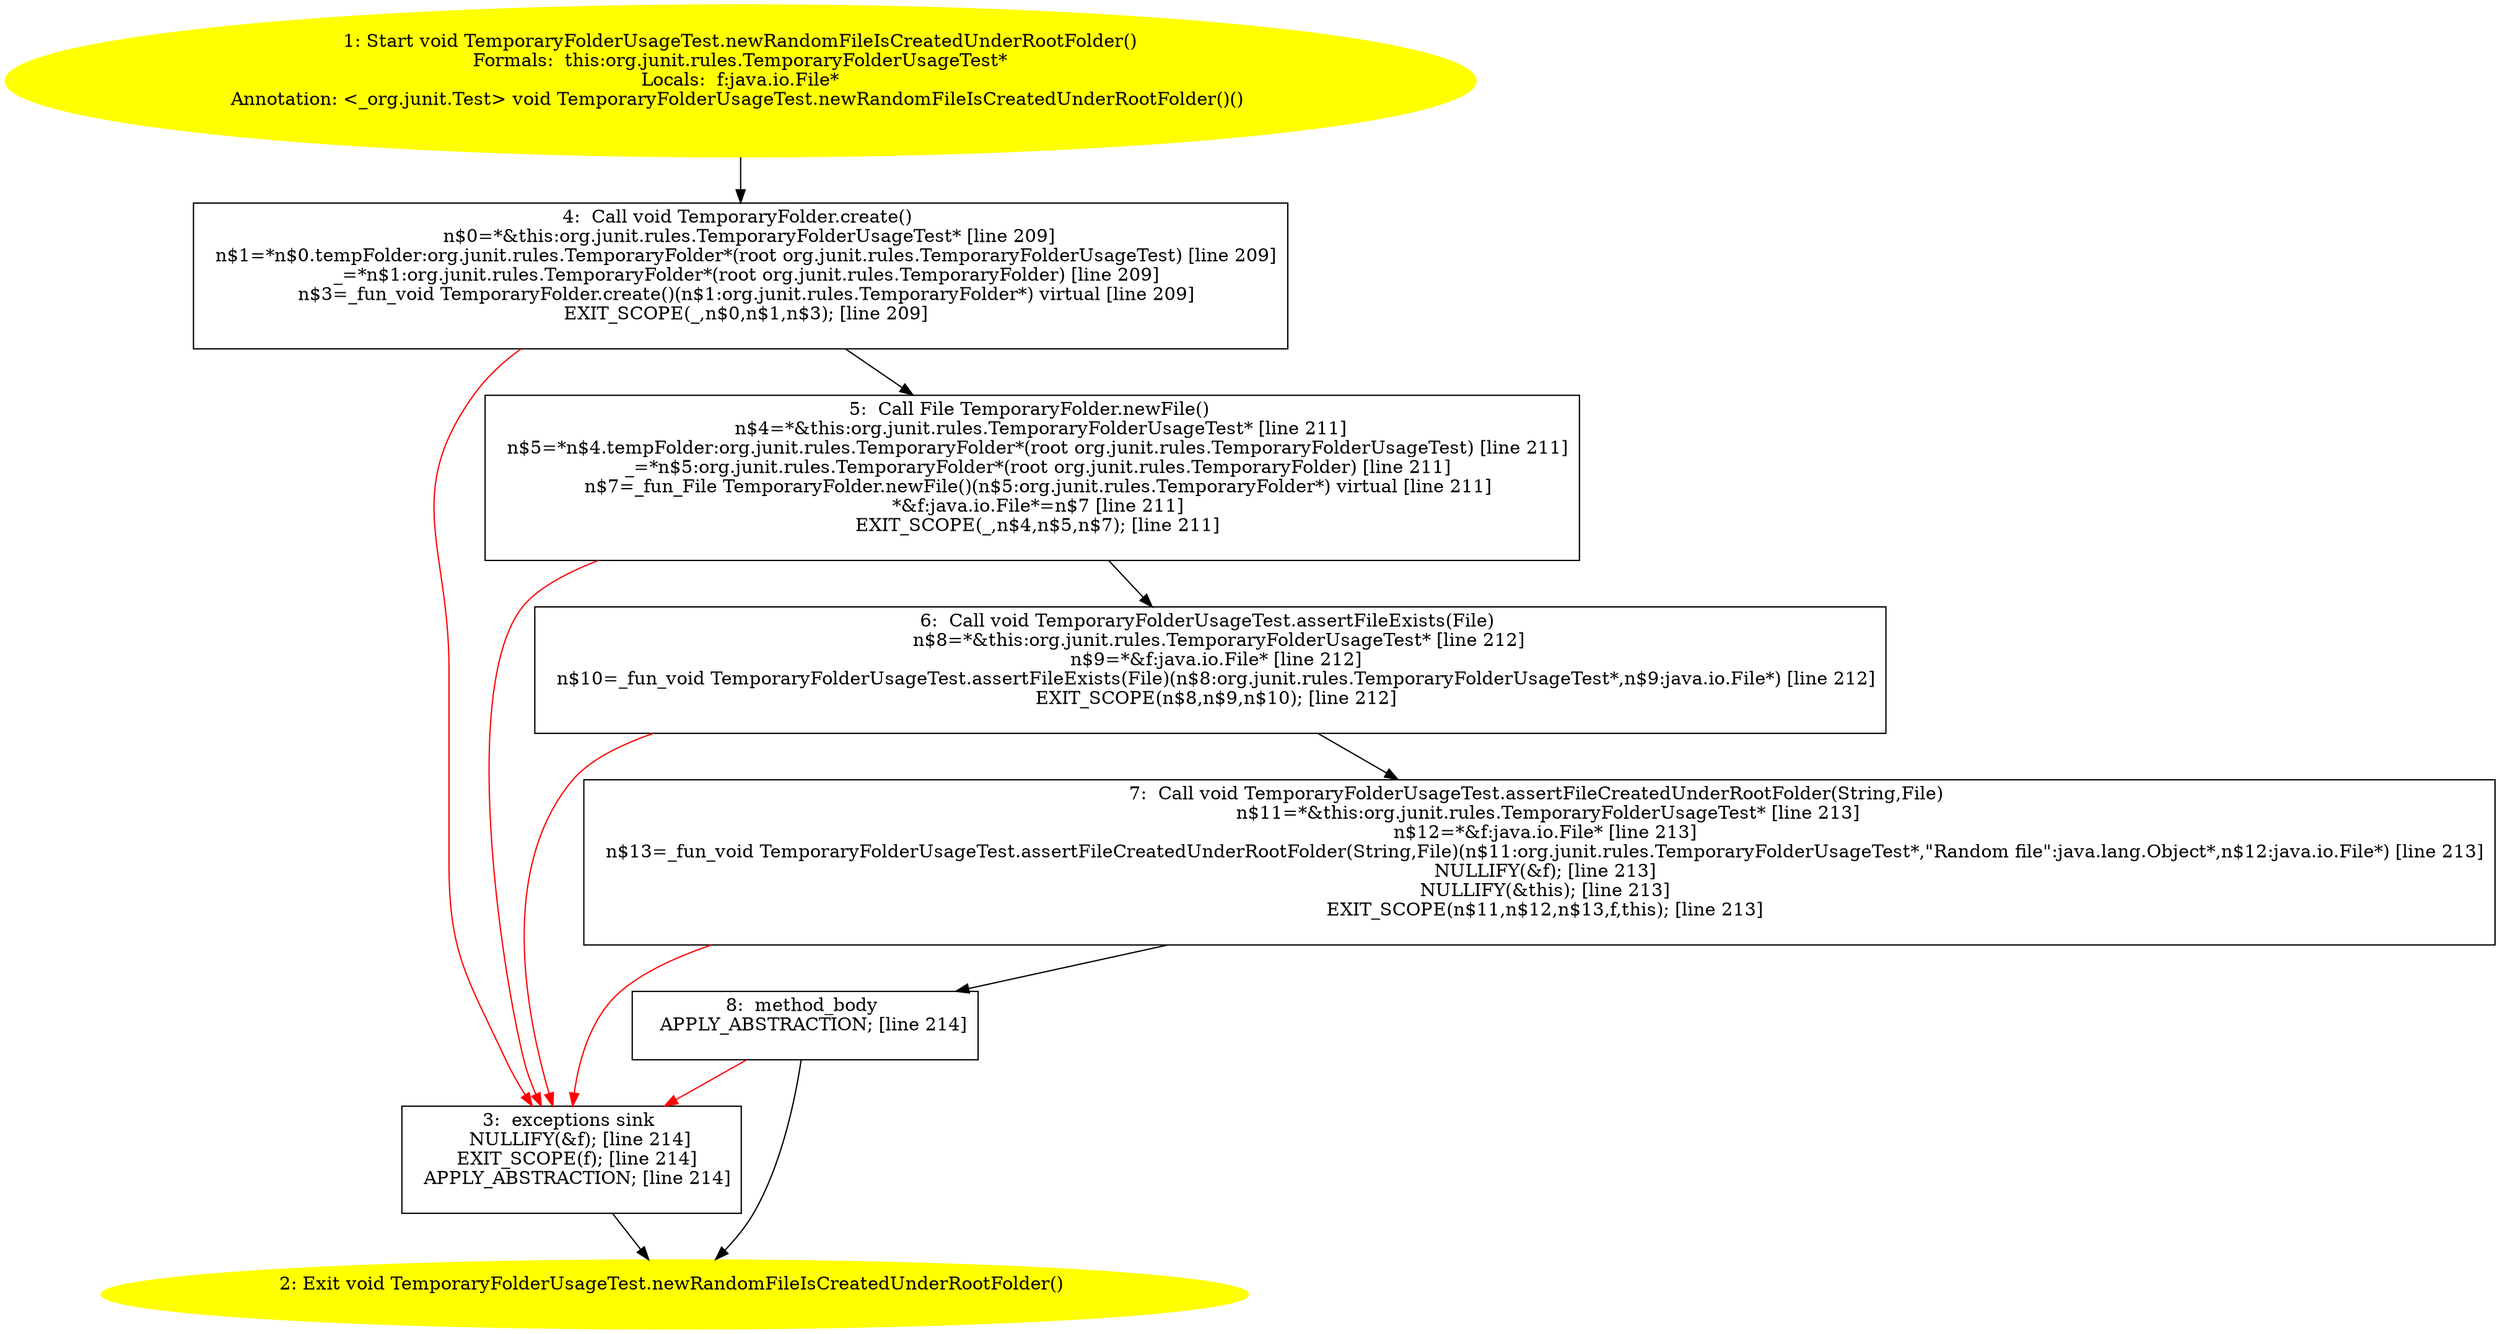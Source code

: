 /* @generated */
digraph cfg {
"org.junit.rules.TemporaryFolderUsageTest.newRandomFileIsCreatedUnderRootFolder():void.b21b4f069de24fd4a74041133b495ae6_1" [label="1: Start void TemporaryFolderUsageTest.newRandomFileIsCreatedUnderRootFolder()\nFormals:  this:org.junit.rules.TemporaryFolderUsageTest*\nLocals:  f:java.io.File*\nAnnotation: <_org.junit.Test> void TemporaryFolderUsageTest.newRandomFileIsCreatedUnderRootFolder()() \n  " color=yellow style=filled]
	

	 "org.junit.rules.TemporaryFolderUsageTest.newRandomFileIsCreatedUnderRootFolder():void.b21b4f069de24fd4a74041133b495ae6_1" -> "org.junit.rules.TemporaryFolderUsageTest.newRandomFileIsCreatedUnderRootFolder():void.b21b4f069de24fd4a74041133b495ae6_4" ;
"org.junit.rules.TemporaryFolderUsageTest.newRandomFileIsCreatedUnderRootFolder():void.b21b4f069de24fd4a74041133b495ae6_2" [label="2: Exit void TemporaryFolderUsageTest.newRandomFileIsCreatedUnderRootFolder() \n  " color=yellow style=filled]
	

"org.junit.rules.TemporaryFolderUsageTest.newRandomFileIsCreatedUnderRootFolder():void.b21b4f069de24fd4a74041133b495ae6_3" [label="3:  exceptions sink \n   NULLIFY(&f); [line 214]\n  EXIT_SCOPE(f); [line 214]\n  APPLY_ABSTRACTION; [line 214]\n " shape="box"]
	

	 "org.junit.rules.TemporaryFolderUsageTest.newRandomFileIsCreatedUnderRootFolder():void.b21b4f069de24fd4a74041133b495ae6_3" -> "org.junit.rules.TemporaryFolderUsageTest.newRandomFileIsCreatedUnderRootFolder():void.b21b4f069de24fd4a74041133b495ae6_2" ;
"org.junit.rules.TemporaryFolderUsageTest.newRandomFileIsCreatedUnderRootFolder():void.b21b4f069de24fd4a74041133b495ae6_4" [label="4:  Call void TemporaryFolder.create() \n   n$0=*&this:org.junit.rules.TemporaryFolderUsageTest* [line 209]\n  n$1=*n$0.tempFolder:org.junit.rules.TemporaryFolder*(root org.junit.rules.TemporaryFolderUsageTest) [line 209]\n  _=*n$1:org.junit.rules.TemporaryFolder*(root org.junit.rules.TemporaryFolder) [line 209]\n  n$3=_fun_void TemporaryFolder.create()(n$1:org.junit.rules.TemporaryFolder*) virtual [line 209]\n  EXIT_SCOPE(_,n$0,n$1,n$3); [line 209]\n " shape="box"]
	

	 "org.junit.rules.TemporaryFolderUsageTest.newRandomFileIsCreatedUnderRootFolder():void.b21b4f069de24fd4a74041133b495ae6_4" -> "org.junit.rules.TemporaryFolderUsageTest.newRandomFileIsCreatedUnderRootFolder():void.b21b4f069de24fd4a74041133b495ae6_5" ;
	 "org.junit.rules.TemporaryFolderUsageTest.newRandomFileIsCreatedUnderRootFolder():void.b21b4f069de24fd4a74041133b495ae6_4" -> "org.junit.rules.TemporaryFolderUsageTest.newRandomFileIsCreatedUnderRootFolder():void.b21b4f069de24fd4a74041133b495ae6_3" [color="red" ];
"org.junit.rules.TemporaryFolderUsageTest.newRandomFileIsCreatedUnderRootFolder():void.b21b4f069de24fd4a74041133b495ae6_5" [label="5:  Call File TemporaryFolder.newFile() \n   n$4=*&this:org.junit.rules.TemporaryFolderUsageTest* [line 211]\n  n$5=*n$4.tempFolder:org.junit.rules.TemporaryFolder*(root org.junit.rules.TemporaryFolderUsageTest) [line 211]\n  _=*n$5:org.junit.rules.TemporaryFolder*(root org.junit.rules.TemporaryFolder) [line 211]\n  n$7=_fun_File TemporaryFolder.newFile()(n$5:org.junit.rules.TemporaryFolder*) virtual [line 211]\n  *&f:java.io.File*=n$7 [line 211]\n  EXIT_SCOPE(_,n$4,n$5,n$7); [line 211]\n " shape="box"]
	

	 "org.junit.rules.TemporaryFolderUsageTest.newRandomFileIsCreatedUnderRootFolder():void.b21b4f069de24fd4a74041133b495ae6_5" -> "org.junit.rules.TemporaryFolderUsageTest.newRandomFileIsCreatedUnderRootFolder():void.b21b4f069de24fd4a74041133b495ae6_6" ;
	 "org.junit.rules.TemporaryFolderUsageTest.newRandomFileIsCreatedUnderRootFolder():void.b21b4f069de24fd4a74041133b495ae6_5" -> "org.junit.rules.TemporaryFolderUsageTest.newRandomFileIsCreatedUnderRootFolder():void.b21b4f069de24fd4a74041133b495ae6_3" [color="red" ];
"org.junit.rules.TemporaryFolderUsageTest.newRandomFileIsCreatedUnderRootFolder():void.b21b4f069de24fd4a74041133b495ae6_6" [label="6:  Call void TemporaryFolderUsageTest.assertFileExists(File) \n   n$8=*&this:org.junit.rules.TemporaryFolderUsageTest* [line 212]\n  n$9=*&f:java.io.File* [line 212]\n  n$10=_fun_void TemporaryFolderUsageTest.assertFileExists(File)(n$8:org.junit.rules.TemporaryFolderUsageTest*,n$9:java.io.File*) [line 212]\n  EXIT_SCOPE(n$8,n$9,n$10); [line 212]\n " shape="box"]
	

	 "org.junit.rules.TemporaryFolderUsageTest.newRandomFileIsCreatedUnderRootFolder():void.b21b4f069de24fd4a74041133b495ae6_6" -> "org.junit.rules.TemporaryFolderUsageTest.newRandomFileIsCreatedUnderRootFolder():void.b21b4f069de24fd4a74041133b495ae6_7" ;
	 "org.junit.rules.TemporaryFolderUsageTest.newRandomFileIsCreatedUnderRootFolder():void.b21b4f069de24fd4a74041133b495ae6_6" -> "org.junit.rules.TemporaryFolderUsageTest.newRandomFileIsCreatedUnderRootFolder():void.b21b4f069de24fd4a74041133b495ae6_3" [color="red" ];
"org.junit.rules.TemporaryFolderUsageTest.newRandomFileIsCreatedUnderRootFolder():void.b21b4f069de24fd4a74041133b495ae6_7" [label="7:  Call void TemporaryFolderUsageTest.assertFileCreatedUnderRootFolder(String,File) \n   n$11=*&this:org.junit.rules.TemporaryFolderUsageTest* [line 213]\n  n$12=*&f:java.io.File* [line 213]\n  n$13=_fun_void TemporaryFolderUsageTest.assertFileCreatedUnderRootFolder(String,File)(n$11:org.junit.rules.TemporaryFolderUsageTest*,\"Random file\":java.lang.Object*,n$12:java.io.File*) [line 213]\n  NULLIFY(&f); [line 213]\n  NULLIFY(&this); [line 213]\n  EXIT_SCOPE(n$11,n$12,n$13,f,this); [line 213]\n " shape="box"]
	

	 "org.junit.rules.TemporaryFolderUsageTest.newRandomFileIsCreatedUnderRootFolder():void.b21b4f069de24fd4a74041133b495ae6_7" -> "org.junit.rules.TemporaryFolderUsageTest.newRandomFileIsCreatedUnderRootFolder():void.b21b4f069de24fd4a74041133b495ae6_8" ;
	 "org.junit.rules.TemporaryFolderUsageTest.newRandomFileIsCreatedUnderRootFolder():void.b21b4f069de24fd4a74041133b495ae6_7" -> "org.junit.rules.TemporaryFolderUsageTest.newRandomFileIsCreatedUnderRootFolder():void.b21b4f069de24fd4a74041133b495ae6_3" [color="red" ];
"org.junit.rules.TemporaryFolderUsageTest.newRandomFileIsCreatedUnderRootFolder():void.b21b4f069de24fd4a74041133b495ae6_8" [label="8:  method_body \n   APPLY_ABSTRACTION; [line 214]\n " shape="box"]
	

	 "org.junit.rules.TemporaryFolderUsageTest.newRandomFileIsCreatedUnderRootFolder():void.b21b4f069de24fd4a74041133b495ae6_8" -> "org.junit.rules.TemporaryFolderUsageTest.newRandomFileIsCreatedUnderRootFolder():void.b21b4f069de24fd4a74041133b495ae6_2" ;
	 "org.junit.rules.TemporaryFolderUsageTest.newRandomFileIsCreatedUnderRootFolder():void.b21b4f069de24fd4a74041133b495ae6_8" -> "org.junit.rules.TemporaryFolderUsageTest.newRandomFileIsCreatedUnderRootFolder():void.b21b4f069de24fd4a74041133b495ae6_3" [color="red" ];
}
